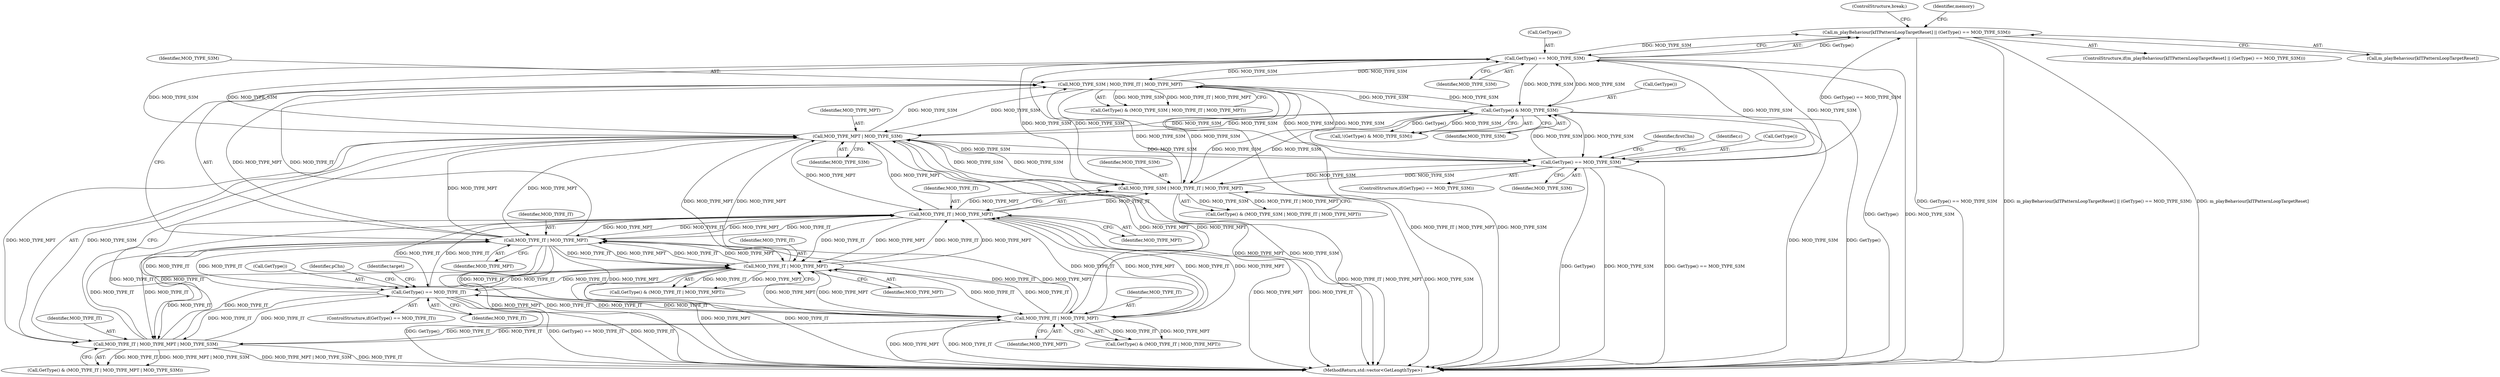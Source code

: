 digraph "0_openmpt_492022c7297ede682161d9c0ec2de15526424e76@array" {
"1003533" [label="(Call,m_playBehaviour[kITPatternLoopTargetReset] || (GetType() == MOD_TYPE_S3M))"];
"1003537" [label="(Call,GetType() == MOD_TYPE_S3M)"];
"1001459" [label="(Call,MOD_TYPE_S3M | MOD_TYPE_IT | MOD_TYPE_MPT)"];
"1001048" [label="(Call,GetType() & MOD_TYPE_S3M)"];
"1001877" [label="(Call,MOD_TYPE_MPT | MOD_TYPE_S3M)"];
"1002656" [label="(Call,MOD_TYPE_IT | MOD_TYPE_MPT)"];
"1001461" [label="(Call,MOD_TYPE_IT | MOD_TYPE_MPT)"];
"1003578" [label="(Call,GetType() == MOD_TYPE_IT)"];
"1002295" [label="(Call,MOD_TYPE_IT | MOD_TYPE_MPT)"];
"1001875" [label="(Call,MOD_TYPE_IT | MOD_TYPE_MPT | MOD_TYPE_S3M)"];
"1002340" [label="(Call,MOD_TYPE_IT | MOD_TYPE_MPT)"];
"1002654" [label="(Call,MOD_TYPE_S3M | MOD_TYPE_IT | MOD_TYPE_MPT)"];
"1001588" [label="(Call,GetType() == MOD_TYPE_S3M)"];
"1003533" [label="(Call,m_playBehaviour[kITPatternLoopTargetReset] || (GetType() == MOD_TYPE_S3M))"];
"1001049" [label="(Call,GetType())"];
"1002656" [label="(Call,MOD_TYPE_IT | MOD_TYPE_MPT)"];
"1002341" [label="(Identifier,MOD_TYPE_IT)"];
"1002293" [label="(Call,GetType() & (MOD_TYPE_IT | MOD_TYPE_MPT))"];
"1001878" [label="(Identifier,MOD_TYPE_MPT)"];
"1001593" [label="(Identifier,firstChn)"];
"1002658" [label="(Identifier,MOD_TYPE_MPT)"];
"1002296" [label="(Identifier,MOD_TYPE_IT)"];
"1001462" [label="(Identifier,MOD_TYPE_IT)"];
"1001877" [label="(Call,MOD_TYPE_MPT | MOD_TYPE_S3M)"];
"1003583" [label="(Identifier,pChn)"];
"1001461" [label="(Call,MOD_TYPE_IT | MOD_TYPE_MPT)"];
"1001603" [label="(Identifier,c)"];
"1001048" [label="(Call,GetType() & MOD_TYPE_S3M)"];
"1001876" [label="(Identifier,MOD_TYPE_IT)"];
"1003576" [label="(ControlStructure,break;)"];
"1001875" [label="(Call,MOD_TYPE_IT | MOD_TYPE_MPT | MOD_TYPE_S3M)"];
"1003579" [label="(Call,GetType())"];
"1002652" [label="(Call,GetType() & (MOD_TYPE_S3M | MOD_TYPE_IT | MOD_TYPE_MPT))"];
"1002654" [label="(Call,MOD_TYPE_S3M | MOD_TYPE_IT | MOD_TYPE_MPT)"];
"1003931" [label="(MethodReturn,std::vector<GetLengthType>)"];
"1001590" [label="(Identifier,MOD_TYPE_S3M)"];
"1003538" [label="(Call,GetType())"];
"1003532" [label="(ControlStructure,if(m_playBehaviour[kITPatternLoopTargetReset] || (GetType() == MOD_TYPE_S3M)))"];
"1000356" [label="(Identifier,target)"];
"1001457" [label="(Call,GetType() & (MOD_TYPE_S3M | MOD_TYPE_IT | MOD_TYPE_MPT))"];
"1002342" [label="(Identifier,MOD_TYPE_MPT)"];
"1003545" [label="(Identifier,memory)"];
"1003534" [label="(Call,m_playBehaviour[kITPatternLoopTargetReset])"];
"1003580" [label="(Identifier,MOD_TYPE_IT)"];
"1002297" [label="(Identifier,MOD_TYPE_MPT)"];
"1002338" [label="(Call,GetType() & (MOD_TYPE_IT | MOD_TYPE_MPT))"];
"1001873" [label="(Call,GetType() & (MOD_TYPE_IT | MOD_TYPE_MPT | MOD_TYPE_S3M))"];
"1001460" [label="(Identifier,MOD_TYPE_S3M)"];
"1003539" [label="(Identifier,MOD_TYPE_S3M)"];
"1001459" [label="(Call,MOD_TYPE_S3M | MOD_TYPE_IT | MOD_TYPE_MPT)"];
"1001588" [label="(Call,GetType() == MOD_TYPE_S3M)"];
"1002340" [label="(Call,MOD_TYPE_IT | MOD_TYPE_MPT)"];
"1003577" [label="(ControlStructure,if(GetType() == MOD_TYPE_IT))"];
"1003537" [label="(Call,GetType() == MOD_TYPE_S3M)"];
"1001463" [label="(Identifier,MOD_TYPE_MPT)"];
"1002657" [label="(Identifier,MOD_TYPE_IT)"];
"1001879" [label="(Identifier,MOD_TYPE_S3M)"];
"1002295" [label="(Call,MOD_TYPE_IT | MOD_TYPE_MPT)"];
"1001047" [label="(Call,!(GetType() & MOD_TYPE_S3M))"];
"1002655" [label="(Identifier,MOD_TYPE_S3M)"];
"1001589" [label="(Call,GetType())"];
"1001050" [label="(Identifier,MOD_TYPE_S3M)"];
"1001587" [label="(ControlStructure,if(GetType() == MOD_TYPE_S3M))"];
"1003578" [label="(Call,GetType() == MOD_TYPE_IT)"];
"1003533" -> "1003532"  [label="AST: "];
"1003533" -> "1003534"  [label="CFG: "];
"1003533" -> "1003537"  [label="CFG: "];
"1003534" -> "1003533"  [label="AST: "];
"1003537" -> "1003533"  [label="AST: "];
"1003545" -> "1003533"  [label="CFG: "];
"1003576" -> "1003533"  [label="CFG: "];
"1003533" -> "1003931"  [label="DDG: GetType() == MOD_TYPE_S3M"];
"1003533" -> "1003931"  [label="DDG: m_playBehaviour[kITPatternLoopTargetReset] || (GetType() == MOD_TYPE_S3M)"];
"1003533" -> "1003931"  [label="DDG: m_playBehaviour[kITPatternLoopTargetReset]"];
"1003537" -> "1003533"  [label="DDG: GetType()"];
"1003537" -> "1003533"  [label="DDG: MOD_TYPE_S3M"];
"1001588" -> "1003533"  [label="DDG: GetType() == MOD_TYPE_S3M"];
"1003537" -> "1003539"  [label="CFG: "];
"1003538" -> "1003537"  [label="AST: "];
"1003539" -> "1003537"  [label="AST: "];
"1003537" -> "1003931"  [label="DDG: MOD_TYPE_S3M"];
"1003537" -> "1003931"  [label="DDG: GetType()"];
"1003537" -> "1001048"  [label="DDG: MOD_TYPE_S3M"];
"1003537" -> "1001459"  [label="DDG: MOD_TYPE_S3M"];
"1003537" -> "1001588"  [label="DDG: MOD_TYPE_S3M"];
"1003537" -> "1001877"  [label="DDG: MOD_TYPE_S3M"];
"1003537" -> "1002654"  [label="DDG: MOD_TYPE_S3M"];
"1001459" -> "1003537"  [label="DDG: MOD_TYPE_S3M"];
"1001048" -> "1003537"  [label="DDG: MOD_TYPE_S3M"];
"1001877" -> "1003537"  [label="DDG: MOD_TYPE_S3M"];
"1002654" -> "1003537"  [label="DDG: MOD_TYPE_S3M"];
"1001588" -> "1003537"  [label="DDG: MOD_TYPE_S3M"];
"1001459" -> "1001457"  [label="AST: "];
"1001459" -> "1001461"  [label="CFG: "];
"1001460" -> "1001459"  [label="AST: "];
"1001461" -> "1001459"  [label="AST: "];
"1001457" -> "1001459"  [label="CFG: "];
"1001459" -> "1003931"  [label="DDG: MOD_TYPE_S3M"];
"1001459" -> "1003931"  [label="DDG: MOD_TYPE_IT | MOD_TYPE_MPT"];
"1001459" -> "1001048"  [label="DDG: MOD_TYPE_S3M"];
"1001459" -> "1001457"  [label="DDG: MOD_TYPE_S3M"];
"1001459" -> "1001457"  [label="DDG: MOD_TYPE_IT | MOD_TYPE_MPT"];
"1001048" -> "1001459"  [label="DDG: MOD_TYPE_S3M"];
"1001877" -> "1001459"  [label="DDG: MOD_TYPE_S3M"];
"1002654" -> "1001459"  [label="DDG: MOD_TYPE_S3M"];
"1001588" -> "1001459"  [label="DDG: MOD_TYPE_S3M"];
"1001461" -> "1001459"  [label="DDG: MOD_TYPE_IT"];
"1001461" -> "1001459"  [label="DDG: MOD_TYPE_MPT"];
"1001459" -> "1001588"  [label="DDG: MOD_TYPE_S3M"];
"1001459" -> "1001877"  [label="DDG: MOD_TYPE_S3M"];
"1001459" -> "1002654"  [label="DDG: MOD_TYPE_S3M"];
"1001048" -> "1001047"  [label="AST: "];
"1001048" -> "1001050"  [label="CFG: "];
"1001049" -> "1001048"  [label="AST: "];
"1001050" -> "1001048"  [label="AST: "];
"1001047" -> "1001048"  [label="CFG: "];
"1001048" -> "1003931"  [label="DDG: GetType()"];
"1001048" -> "1003931"  [label="DDG: MOD_TYPE_S3M"];
"1001048" -> "1001047"  [label="DDG: GetType()"];
"1001048" -> "1001047"  [label="DDG: MOD_TYPE_S3M"];
"1001877" -> "1001048"  [label="DDG: MOD_TYPE_S3M"];
"1002654" -> "1001048"  [label="DDG: MOD_TYPE_S3M"];
"1001588" -> "1001048"  [label="DDG: MOD_TYPE_S3M"];
"1001048" -> "1001588"  [label="DDG: MOD_TYPE_S3M"];
"1001048" -> "1001877"  [label="DDG: MOD_TYPE_S3M"];
"1001048" -> "1002654"  [label="DDG: MOD_TYPE_S3M"];
"1001877" -> "1001875"  [label="AST: "];
"1001877" -> "1001879"  [label="CFG: "];
"1001878" -> "1001877"  [label="AST: "];
"1001879" -> "1001877"  [label="AST: "];
"1001875" -> "1001877"  [label="CFG: "];
"1001877" -> "1003931"  [label="DDG: MOD_TYPE_MPT"];
"1001877" -> "1003931"  [label="DDG: MOD_TYPE_S3M"];
"1001877" -> "1001461"  [label="DDG: MOD_TYPE_MPT"];
"1001877" -> "1001588"  [label="DDG: MOD_TYPE_S3M"];
"1001877" -> "1001875"  [label="DDG: MOD_TYPE_MPT"];
"1001877" -> "1001875"  [label="DDG: MOD_TYPE_S3M"];
"1002656" -> "1001877"  [label="DDG: MOD_TYPE_MPT"];
"1001461" -> "1001877"  [label="DDG: MOD_TYPE_MPT"];
"1002295" -> "1001877"  [label="DDG: MOD_TYPE_MPT"];
"1002340" -> "1001877"  [label="DDG: MOD_TYPE_MPT"];
"1002654" -> "1001877"  [label="DDG: MOD_TYPE_S3M"];
"1001588" -> "1001877"  [label="DDG: MOD_TYPE_S3M"];
"1001877" -> "1002295"  [label="DDG: MOD_TYPE_MPT"];
"1001877" -> "1002340"  [label="DDG: MOD_TYPE_MPT"];
"1001877" -> "1002654"  [label="DDG: MOD_TYPE_S3M"];
"1001877" -> "1002656"  [label="DDG: MOD_TYPE_MPT"];
"1002656" -> "1002654"  [label="AST: "];
"1002656" -> "1002658"  [label="CFG: "];
"1002657" -> "1002656"  [label="AST: "];
"1002658" -> "1002656"  [label="AST: "];
"1002654" -> "1002656"  [label="CFG: "];
"1002656" -> "1003931"  [label="DDG: MOD_TYPE_MPT"];
"1002656" -> "1003931"  [label="DDG: MOD_TYPE_IT"];
"1002656" -> "1001461"  [label="DDG: MOD_TYPE_IT"];
"1002656" -> "1001461"  [label="DDG: MOD_TYPE_MPT"];
"1002656" -> "1001875"  [label="DDG: MOD_TYPE_IT"];
"1002656" -> "1002295"  [label="DDG: MOD_TYPE_IT"];
"1002656" -> "1002295"  [label="DDG: MOD_TYPE_MPT"];
"1002656" -> "1002340"  [label="DDG: MOD_TYPE_IT"];
"1002656" -> "1002340"  [label="DDG: MOD_TYPE_MPT"];
"1002656" -> "1002654"  [label="DDG: MOD_TYPE_IT"];
"1002656" -> "1002654"  [label="DDG: MOD_TYPE_MPT"];
"1001461" -> "1002656"  [label="DDG: MOD_TYPE_IT"];
"1001461" -> "1002656"  [label="DDG: MOD_TYPE_MPT"];
"1003578" -> "1002656"  [label="DDG: MOD_TYPE_IT"];
"1002295" -> "1002656"  [label="DDG: MOD_TYPE_IT"];
"1002295" -> "1002656"  [label="DDG: MOD_TYPE_MPT"];
"1001875" -> "1002656"  [label="DDG: MOD_TYPE_IT"];
"1002340" -> "1002656"  [label="DDG: MOD_TYPE_IT"];
"1002340" -> "1002656"  [label="DDG: MOD_TYPE_MPT"];
"1002656" -> "1003578"  [label="DDG: MOD_TYPE_IT"];
"1001461" -> "1001463"  [label="CFG: "];
"1001462" -> "1001461"  [label="AST: "];
"1001463" -> "1001461"  [label="AST: "];
"1001461" -> "1003931"  [label="DDG: MOD_TYPE_MPT"];
"1001461" -> "1003931"  [label="DDG: MOD_TYPE_IT"];
"1003578" -> "1001461"  [label="DDG: MOD_TYPE_IT"];
"1002295" -> "1001461"  [label="DDG: MOD_TYPE_IT"];
"1002295" -> "1001461"  [label="DDG: MOD_TYPE_MPT"];
"1001875" -> "1001461"  [label="DDG: MOD_TYPE_IT"];
"1002340" -> "1001461"  [label="DDG: MOD_TYPE_IT"];
"1002340" -> "1001461"  [label="DDG: MOD_TYPE_MPT"];
"1001461" -> "1001875"  [label="DDG: MOD_TYPE_IT"];
"1001461" -> "1002295"  [label="DDG: MOD_TYPE_IT"];
"1001461" -> "1002295"  [label="DDG: MOD_TYPE_MPT"];
"1001461" -> "1002340"  [label="DDG: MOD_TYPE_IT"];
"1001461" -> "1002340"  [label="DDG: MOD_TYPE_MPT"];
"1001461" -> "1003578"  [label="DDG: MOD_TYPE_IT"];
"1003578" -> "1003577"  [label="AST: "];
"1003578" -> "1003580"  [label="CFG: "];
"1003579" -> "1003578"  [label="AST: "];
"1003580" -> "1003578"  [label="AST: "];
"1000356" -> "1003578"  [label="CFG: "];
"1003583" -> "1003578"  [label="CFG: "];
"1003578" -> "1003931"  [label="DDG: GetType()"];
"1003578" -> "1003931"  [label="DDG: GetType() == MOD_TYPE_IT"];
"1003578" -> "1003931"  [label="DDG: MOD_TYPE_IT"];
"1003578" -> "1001875"  [label="DDG: MOD_TYPE_IT"];
"1003578" -> "1002295"  [label="DDG: MOD_TYPE_IT"];
"1003578" -> "1002340"  [label="DDG: MOD_TYPE_IT"];
"1002295" -> "1003578"  [label="DDG: MOD_TYPE_IT"];
"1001875" -> "1003578"  [label="DDG: MOD_TYPE_IT"];
"1002340" -> "1003578"  [label="DDG: MOD_TYPE_IT"];
"1002295" -> "1002293"  [label="AST: "];
"1002295" -> "1002297"  [label="CFG: "];
"1002296" -> "1002295"  [label="AST: "];
"1002297" -> "1002295"  [label="AST: "];
"1002293" -> "1002295"  [label="CFG: "];
"1002295" -> "1003931"  [label="DDG: MOD_TYPE_MPT"];
"1002295" -> "1003931"  [label="DDG: MOD_TYPE_IT"];
"1002295" -> "1001875"  [label="DDG: MOD_TYPE_IT"];
"1002295" -> "1002293"  [label="DDG: MOD_TYPE_IT"];
"1002295" -> "1002293"  [label="DDG: MOD_TYPE_MPT"];
"1001875" -> "1002295"  [label="DDG: MOD_TYPE_IT"];
"1002340" -> "1002295"  [label="DDG: MOD_TYPE_IT"];
"1002340" -> "1002295"  [label="DDG: MOD_TYPE_MPT"];
"1002295" -> "1002340"  [label="DDG: MOD_TYPE_IT"];
"1002295" -> "1002340"  [label="DDG: MOD_TYPE_MPT"];
"1001875" -> "1001873"  [label="AST: "];
"1001876" -> "1001875"  [label="AST: "];
"1001873" -> "1001875"  [label="CFG: "];
"1001875" -> "1003931"  [label="DDG: MOD_TYPE_MPT | MOD_TYPE_S3M"];
"1001875" -> "1003931"  [label="DDG: MOD_TYPE_IT"];
"1001875" -> "1001873"  [label="DDG: MOD_TYPE_IT"];
"1001875" -> "1001873"  [label="DDG: MOD_TYPE_MPT | MOD_TYPE_S3M"];
"1002340" -> "1001875"  [label="DDG: MOD_TYPE_IT"];
"1001875" -> "1002340"  [label="DDG: MOD_TYPE_IT"];
"1002340" -> "1002338"  [label="AST: "];
"1002340" -> "1002342"  [label="CFG: "];
"1002341" -> "1002340"  [label="AST: "];
"1002342" -> "1002340"  [label="AST: "];
"1002338" -> "1002340"  [label="CFG: "];
"1002340" -> "1003931"  [label="DDG: MOD_TYPE_MPT"];
"1002340" -> "1003931"  [label="DDG: MOD_TYPE_IT"];
"1002340" -> "1002338"  [label="DDG: MOD_TYPE_IT"];
"1002340" -> "1002338"  [label="DDG: MOD_TYPE_MPT"];
"1002654" -> "1002652"  [label="AST: "];
"1002655" -> "1002654"  [label="AST: "];
"1002652" -> "1002654"  [label="CFG: "];
"1002654" -> "1003931"  [label="DDG: MOD_TYPE_IT | MOD_TYPE_MPT"];
"1002654" -> "1003931"  [label="DDG: MOD_TYPE_S3M"];
"1002654" -> "1001588"  [label="DDG: MOD_TYPE_S3M"];
"1002654" -> "1002652"  [label="DDG: MOD_TYPE_S3M"];
"1002654" -> "1002652"  [label="DDG: MOD_TYPE_IT | MOD_TYPE_MPT"];
"1001588" -> "1002654"  [label="DDG: MOD_TYPE_S3M"];
"1001588" -> "1001587"  [label="AST: "];
"1001588" -> "1001590"  [label="CFG: "];
"1001589" -> "1001588"  [label="AST: "];
"1001590" -> "1001588"  [label="AST: "];
"1001593" -> "1001588"  [label="CFG: "];
"1001603" -> "1001588"  [label="CFG: "];
"1001588" -> "1003931"  [label="DDG: GetType()"];
"1001588" -> "1003931"  [label="DDG: MOD_TYPE_S3M"];
"1001588" -> "1003931"  [label="DDG: GetType() == MOD_TYPE_S3M"];
}
